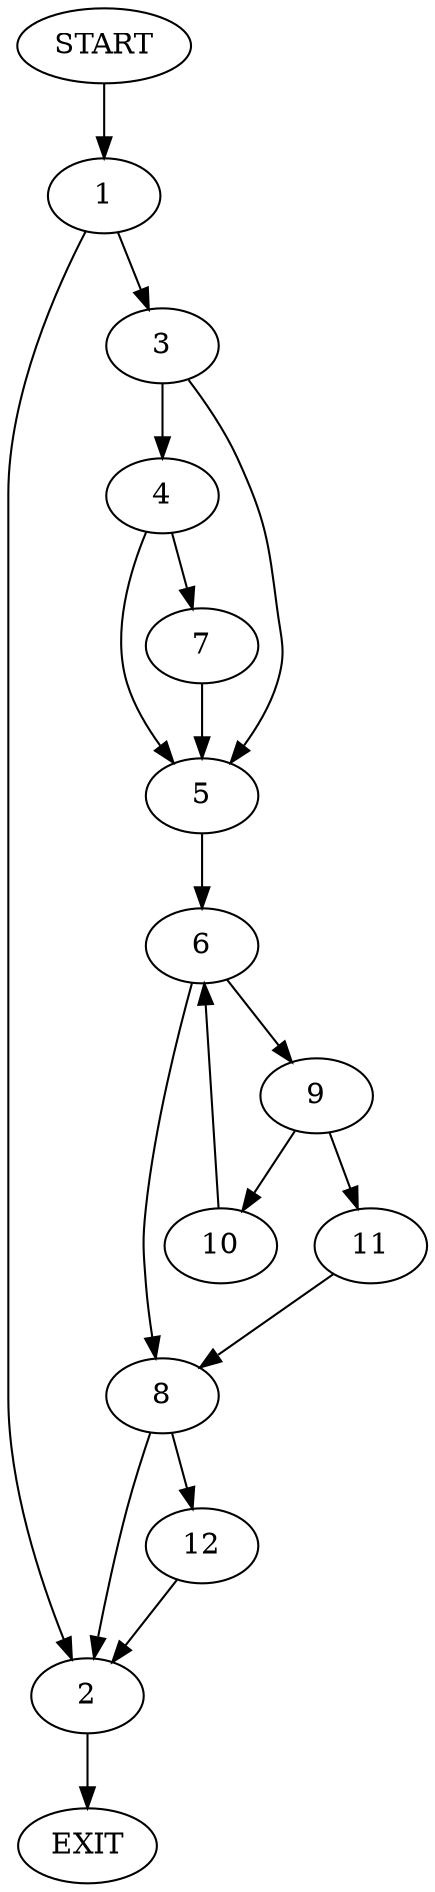 digraph {
0 [label="START"]
13 [label="EXIT"]
0 -> 1
1 -> 2
1 -> 3
2 -> 13
3 -> 4
3 -> 5
5 -> 6
4 -> 5
4 -> 7
7 -> 5
6 -> 8
6 -> 9
9 -> 10
9 -> 11
8 -> 2
8 -> 12
11 -> 8
10 -> 6
12 -> 2
}
